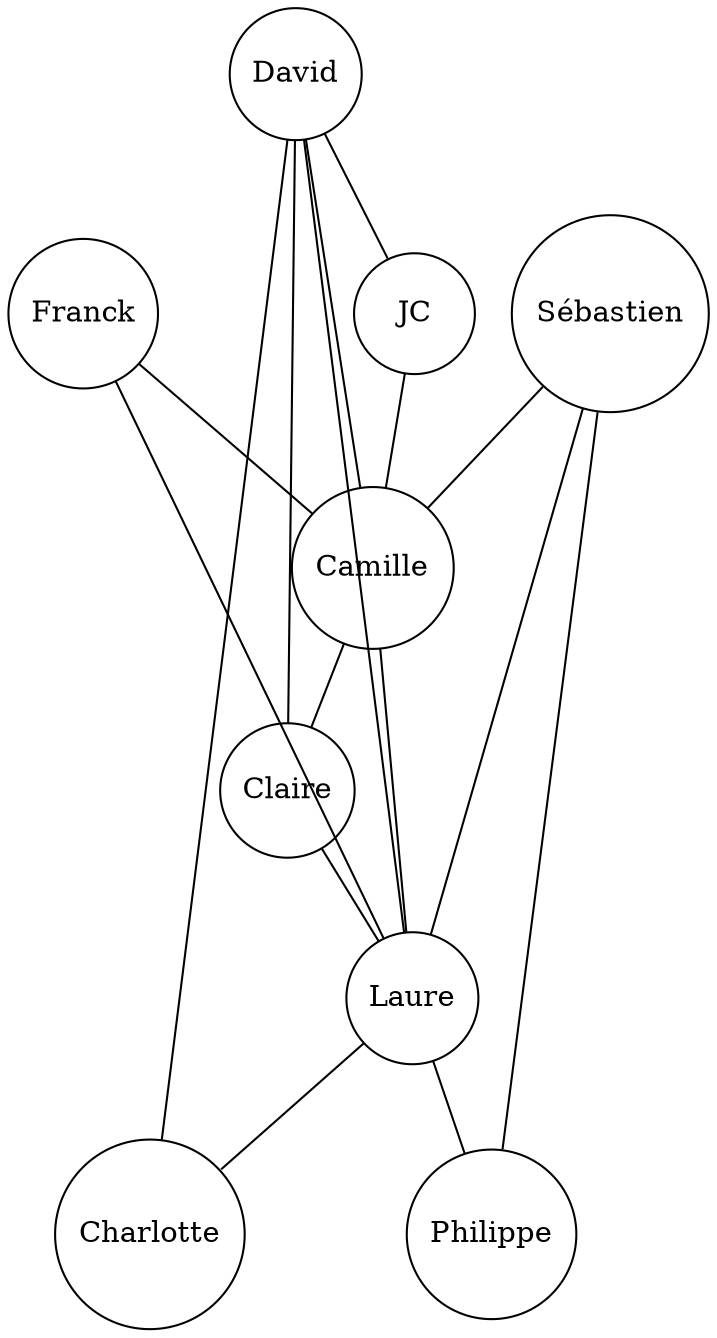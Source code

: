  graph G {
 overlap=scale;
 node [shape=circle width=.8 ];
 edge [arrowhead=none];
 splines=false;

Claire -- Laure;
Laure -- Charlotte;
David -- Laure;
JC -- Camille;
Camille -- Laure;
David -- JC;
Camille -- David;
Camille -- Claire;
David -- Charlotte;
David -- Claire;
Sébastien -- Laure;
Sébastien -- Camille;
Franck -- Laure;
Franck -- Camille;
Sébastien -- Philippe;
Laure -- Philippe;
 }


